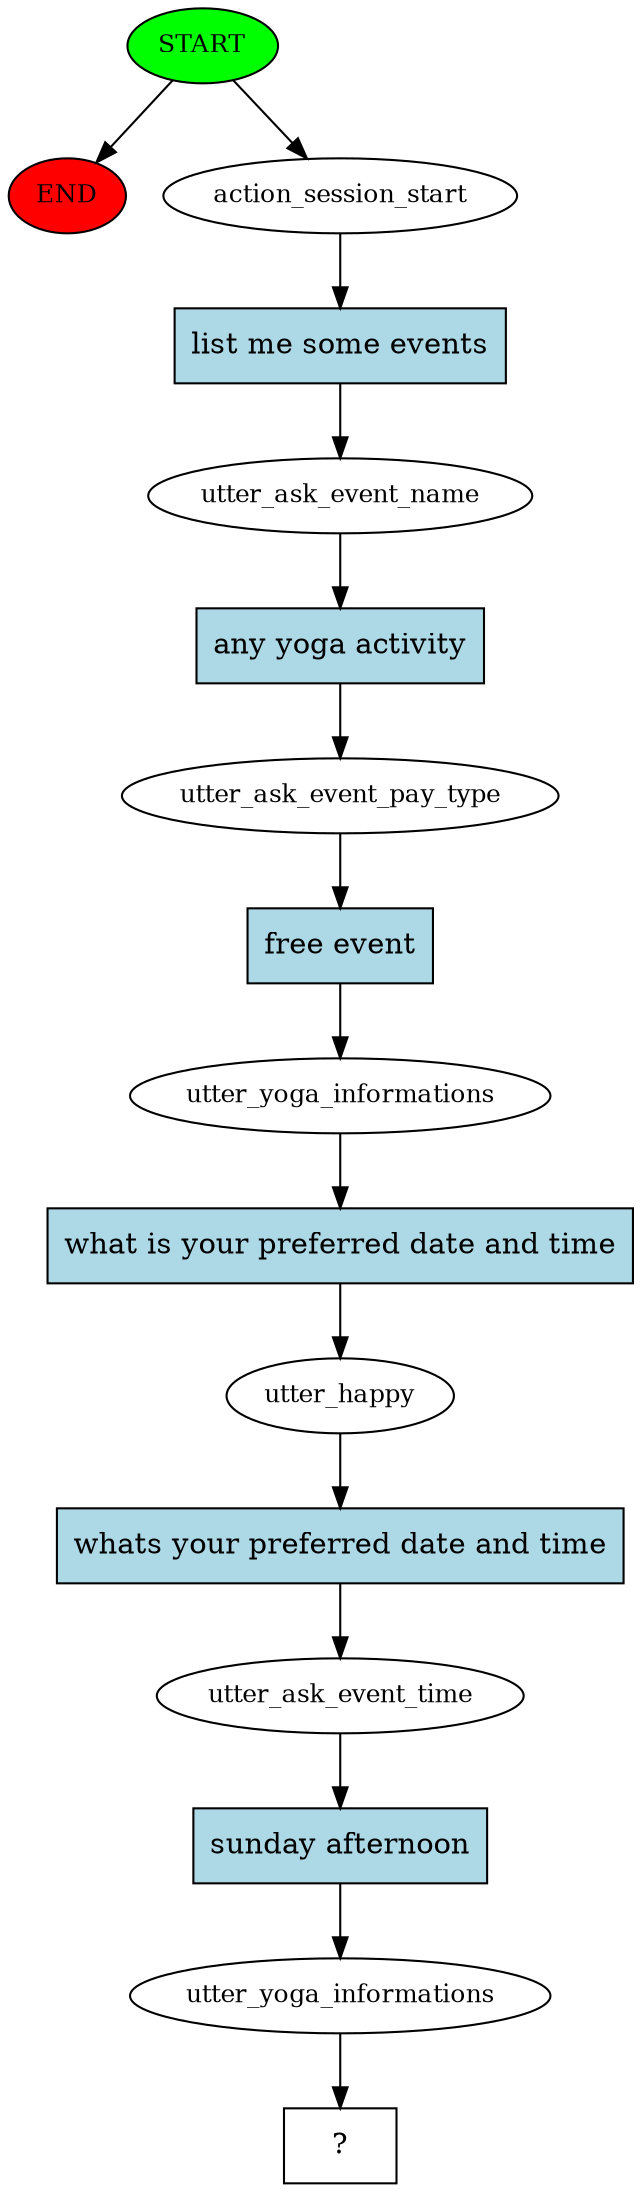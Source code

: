 digraph  {
0 [class="start active", fillcolor=green, fontsize=12, label=START, style=filled];
"-1" [class=end, fillcolor=red, fontsize=12, label=END, style=filled];
1 [class=active, fontsize=12, label=action_session_start];
2 [class=active, fontsize=12, label=utter_ask_event_name];
3 [class=active, fontsize=12, label=utter_ask_event_pay_type];
4 [class=active, fontsize=12, label=utter_yoga_informations];
5 [class=active, fontsize=12, label=utter_happy];
6 [class=active, fontsize=12, label=utter_ask_event_time];
7 [class=active, fontsize=12, label=utter_yoga_informations];
8 [class="intent dashed active", label="  ?  ", shape=rect];
9 [class="intent active", fillcolor=lightblue, label="list me some events", shape=rect, style=filled];
10 [class="intent active", fillcolor=lightblue, label="any yoga activity", shape=rect, style=filled];
11 [class="intent active", fillcolor=lightblue, label="free event", shape=rect, style=filled];
12 [class="intent active", fillcolor=lightblue, label="what is your preferred date and time", shape=rect, style=filled];
13 [class="intent active", fillcolor=lightblue, label="whats your preferred date and time", shape=rect, style=filled];
14 [class="intent active", fillcolor=lightblue, label="sunday afternoon", shape=rect, style=filled];
0 -> "-1"  [class="", key=NONE, label=""];
0 -> 1  [class=active, key=NONE, label=""];
1 -> 9  [class=active, key=0];
2 -> 10  [class=active, key=0];
3 -> 11  [class=active, key=0];
4 -> 12  [class=active, key=0];
5 -> 13  [class=active, key=0];
6 -> 14  [class=active, key=0];
7 -> 8  [class=active, key=NONE, label=""];
9 -> 2  [class=active, key=0];
10 -> 3  [class=active, key=0];
11 -> 4  [class=active, key=0];
12 -> 5  [class=active, key=0];
13 -> 6  [class=active, key=0];
14 -> 7  [class=active, key=0];
}
